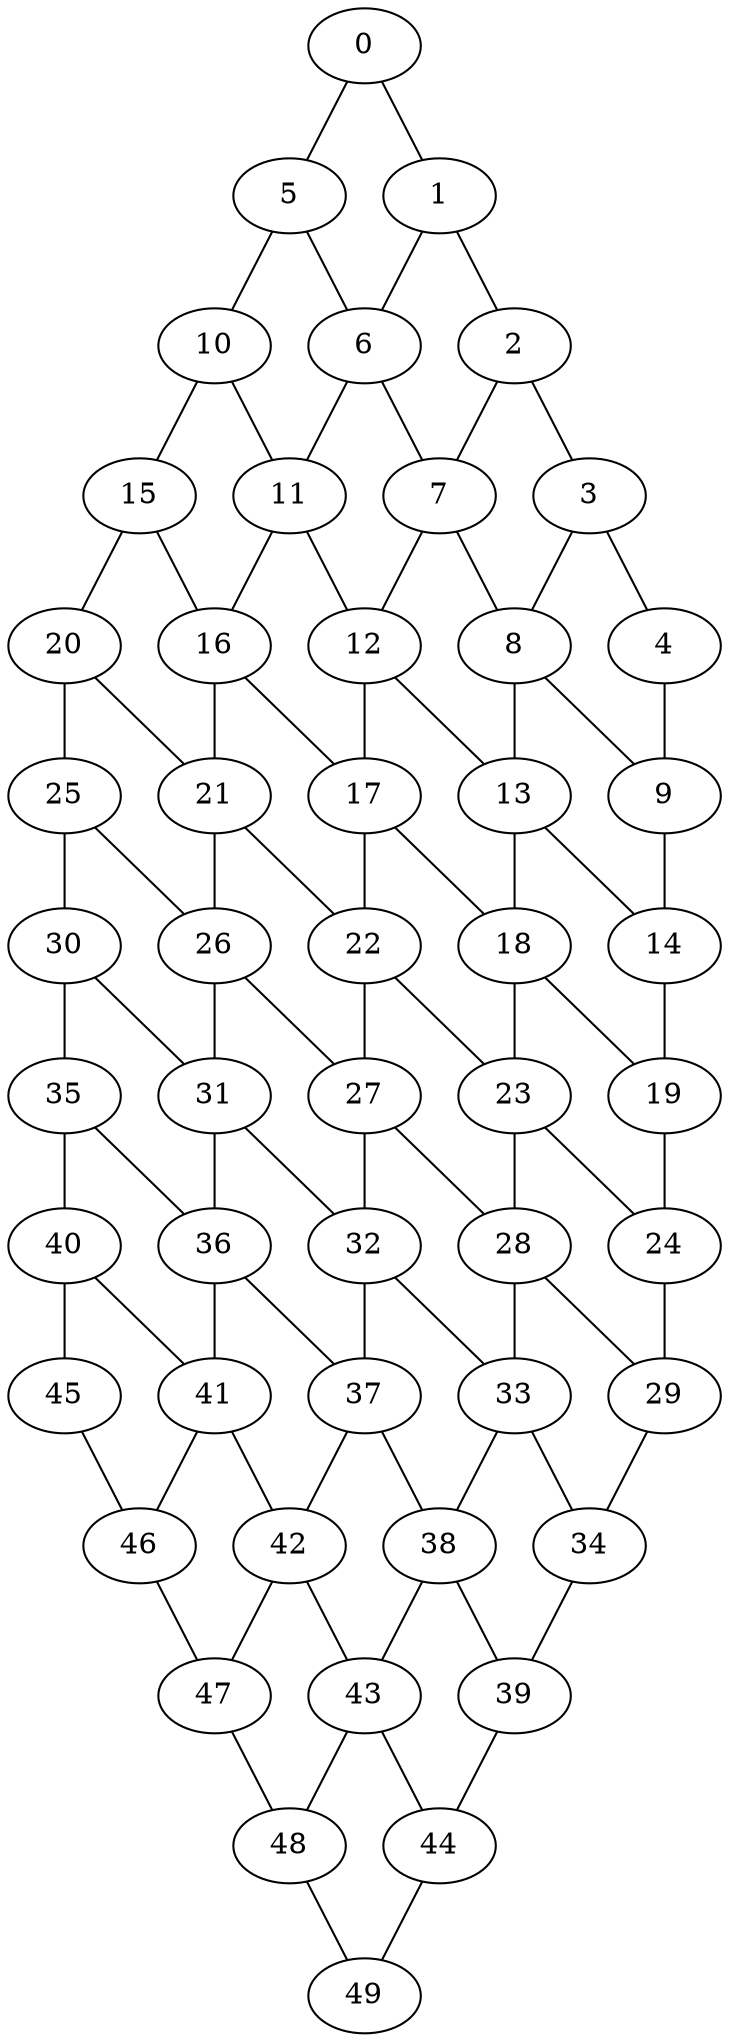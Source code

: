 graph {
  32 -- 37;
  4 -- 9;
  5 -- 10;
  8 -- 9;
  0 -- 5;
  40 -- 41;
  37 -- 42;
  6 -- 11;
  41 -- 42;
  18 -- 19;
  33 -- 38;
  29 -- 34;
  39 -- 44;
  11 -- 16;
  15 -- 16;
  7 -- 12;
  47 -- 48;
  42 -- 43;
  44 -- 49;
  3 -- 8;
  38 -- 39;
  48 -- 49;
  40 -- 45;
  36 -- 41;
  16 -- 17;
  18 -- 23;
  12 -- 13;
  22 -- 23;
  14 -- 19;
  9 -- 14;
  10 -- 15;
  13 -- 14;
  45 -- 46;
  42 -- 47;
  43 -- 48;
  46 -- 47;
  23 -- 24;
  38 -- 43;
  34 -- 39;
  16 -- 21;
  20 -- 21;
  12 -- 17;
  22 -- 27;
  8 -- 13;
  13 -- 18;
  30 -- 31;
  25 -- 26;
  26 -- 27;
  41 -- 46;
  21 -- 22;
  31 -- 32;
  23 -- 28;
  17 -- 18;
  27 -- 28;
  19 -- 24;
  15 -- 20;
  5 -- 6;
  20 -- 25;
  1 -- 2;
  28 -- 29;
  30 -- 35;
  26 -- 31;
  21 -- 26;
  2 -- 3;
  17 -- 22;
  27 -- 32;
  3 -- 4;
  35 -- 36;
  1 -- 6;
  36 -- 37;
  28 -- 33;
  32 -- 33;
  24 -- 29;
  0 -- 1;
  10 -- 11;
  2 -- 7;
  37 -- 38;
  6 -- 7;
  33 -- 34;
  25 -- 30;
  43 -- 44;
  35 -- 40;
  31 -- 36;
  11 -- 12;
  7 -- 8;
}
